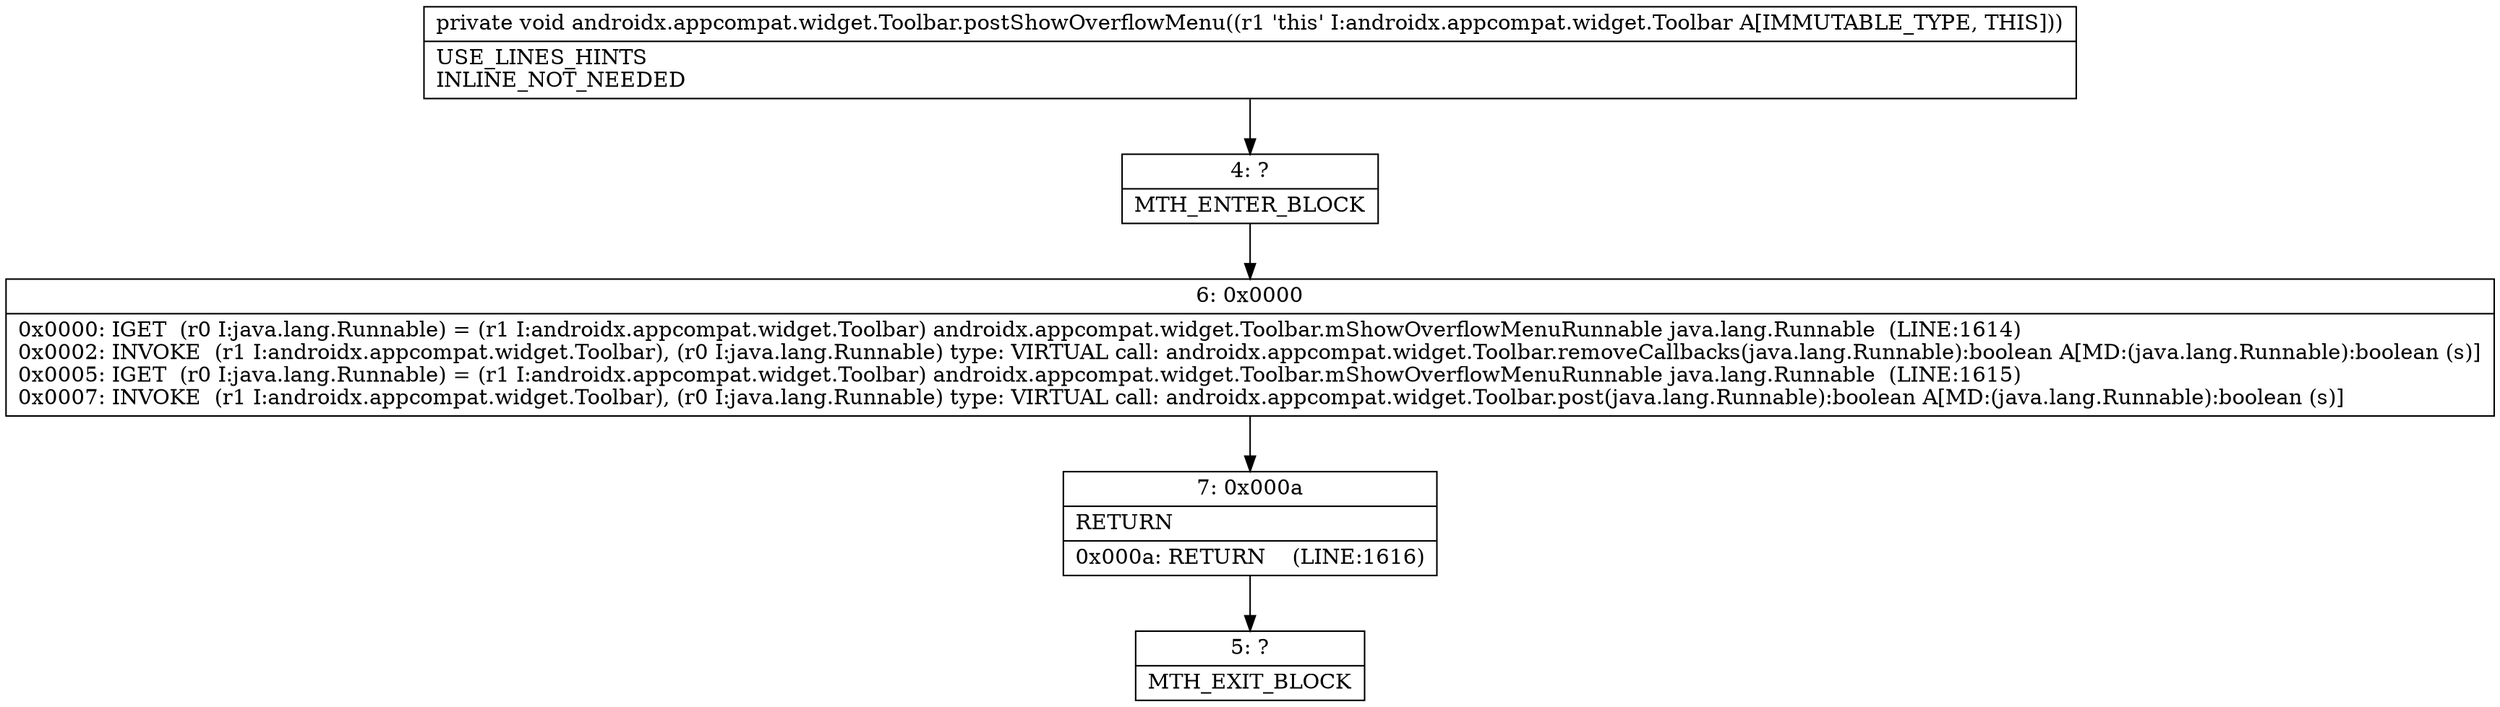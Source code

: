 digraph "CFG forandroidx.appcompat.widget.Toolbar.postShowOverflowMenu()V" {
Node_4 [shape=record,label="{4\:\ ?|MTH_ENTER_BLOCK\l}"];
Node_6 [shape=record,label="{6\:\ 0x0000|0x0000: IGET  (r0 I:java.lang.Runnable) = (r1 I:androidx.appcompat.widget.Toolbar) androidx.appcompat.widget.Toolbar.mShowOverflowMenuRunnable java.lang.Runnable  (LINE:1614)\l0x0002: INVOKE  (r1 I:androidx.appcompat.widget.Toolbar), (r0 I:java.lang.Runnable) type: VIRTUAL call: androidx.appcompat.widget.Toolbar.removeCallbacks(java.lang.Runnable):boolean A[MD:(java.lang.Runnable):boolean (s)]\l0x0005: IGET  (r0 I:java.lang.Runnable) = (r1 I:androidx.appcompat.widget.Toolbar) androidx.appcompat.widget.Toolbar.mShowOverflowMenuRunnable java.lang.Runnable  (LINE:1615)\l0x0007: INVOKE  (r1 I:androidx.appcompat.widget.Toolbar), (r0 I:java.lang.Runnable) type: VIRTUAL call: androidx.appcompat.widget.Toolbar.post(java.lang.Runnable):boolean A[MD:(java.lang.Runnable):boolean (s)]\l}"];
Node_7 [shape=record,label="{7\:\ 0x000a|RETURN\l|0x000a: RETURN    (LINE:1616)\l}"];
Node_5 [shape=record,label="{5\:\ ?|MTH_EXIT_BLOCK\l}"];
MethodNode[shape=record,label="{private void androidx.appcompat.widget.Toolbar.postShowOverflowMenu((r1 'this' I:androidx.appcompat.widget.Toolbar A[IMMUTABLE_TYPE, THIS]))  | USE_LINES_HINTS\lINLINE_NOT_NEEDED\l}"];
MethodNode -> Node_4;Node_4 -> Node_6;
Node_6 -> Node_7;
Node_7 -> Node_5;
}

